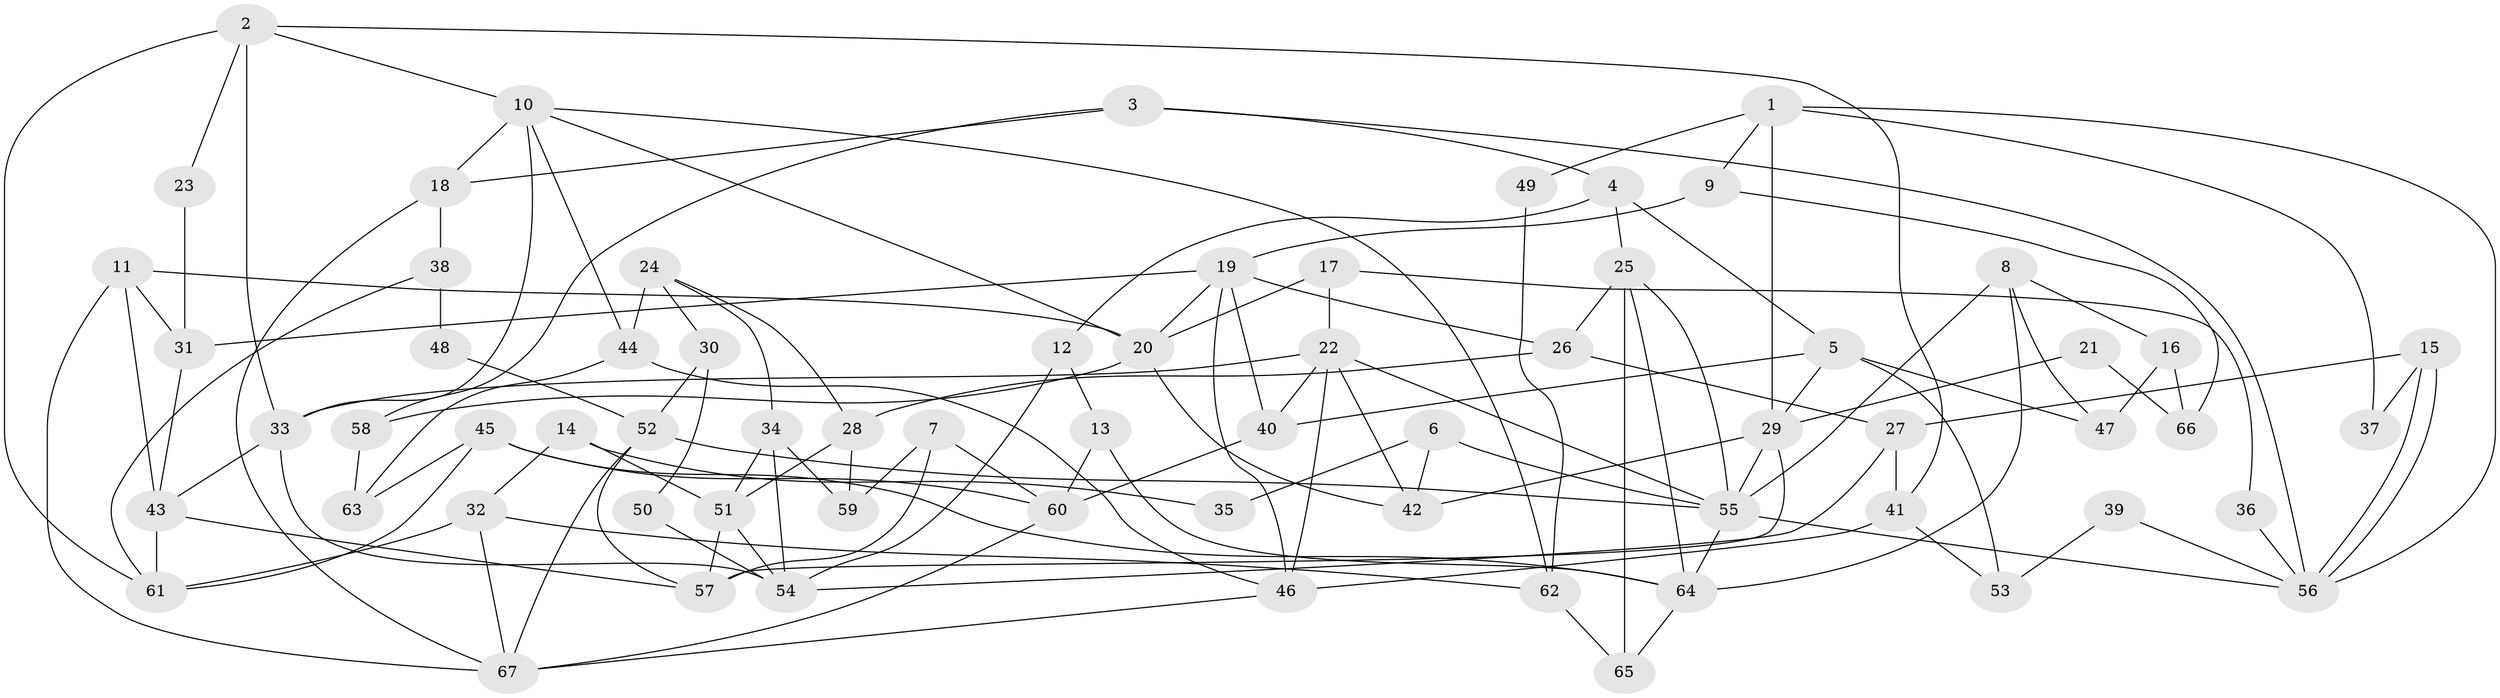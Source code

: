 // coarse degree distribution, {9: 0.07317073170731707, 5: 0.07317073170731707, 8: 0.12195121951219512, 7: 0.12195121951219512, 6: 0.04878048780487805, 3: 0.2682926829268293, 4: 0.1951219512195122, 2: 0.07317073170731707, 10: 0.024390243902439025}
// Generated by graph-tools (version 1.1) at 2025/23/03/03/25 07:23:59]
// undirected, 67 vertices, 134 edges
graph export_dot {
graph [start="1"]
  node [color=gray90,style=filled];
  1;
  2;
  3;
  4;
  5;
  6;
  7;
  8;
  9;
  10;
  11;
  12;
  13;
  14;
  15;
  16;
  17;
  18;
  19;
  20;
  21;
  22;
  23;
  24;
  25;
  26;
  27;
  28;
  29;
  30;
  31;
  32;
  33;
  34;
  35;
  36;
  37;
  38;
  39;
  40;
  41;
  42;
  43;
  44;
  45;
  46;
  47;
  48;
  49;
  50;
  51;
  52;
  53;
  54;
  55;
  56;
  57;
  58;
  59;
  60;
  61;
  62;
  63;
  64;
  65;
  66;
  67;
  1 -- 29;
  1 -- 56;
  1 -- 9;
  1 -- 37;
  1 -- 49;
  2 -- 10;
  2 -- 41;
  2 -- 23;
  2 -- 33;
  2 -- 61;
  3 -- 56;
  3 -- 18;
  3 -- 4;
  3 -- 58;
  4 -- 25;
  4 -- 5;
  4 -- 12;
  5 -- 29;
  5 -- 40;
  5 -- 47;
  5 -- 53;
  6 -- 42;
  6 -- 55;
  6 -- 35;
  7 -- 60;
  7 -- 57;
  7 -- 59;
  8 -- 55;
  8 -- 64;
  8 -- 16;
  8 -- 47;
  9 -- 19;
  9 -- 66;
  10 -- 33;
  10 -- 44;
  10 -- 18;
  10 -- 20;
  10 -- 62;
  11 -- 20;
  11 -- 67;
  11 -- 31;
  11 -- 43;
  12 -- 13;
  12 -- 54;
  13 -- 60;
  13 -- 64;
  14 -- 51;
  14 -- 32;
  14 -- 35;
  15 -- 56;
  15 -- 56;
  15 -- 27;
  15 -- 37;
  16 -- 47;
  16 -- 66;
  17 -- 22;
  17 -- 20;
  17 -- 36;
  18 -- 67;
  18 -- 38;
  19 -- 31;
  19 -- 20;
  19 -- 26;
  19 -- 40;
  19 -- 46;
  20 -- 58;
  20 -- 42;
  21 -- 29;
  21 -- 66;
  22 -- 40;
  22 -- 55;
  22 -- 33;
  22 -- 42;
  22 -- 46;
  23 -- 31;
  24 -- 28;
  24 -- 34;
  24 -- 30;
  24 -- 44;
  25 -- 65;
  25 -- 55;
  25 -- 26;
  25 -- 64;
  26 -- 27;
  26 -- 28;
  27 -- 54;
  27 -- 41;
  28 -- 59;
  28 -- 51;
  29 -- 42;
  29 -- 57;
  29 -- 55;
  30 -- 52;
  30 -- 50;
  31 -- 43;
  32 -- 67;
  32 -- 61;
  32 -- 62;
  33 -- 43;
  33 -- 54;
  34 -- 54;
  34 -- 51;
  34 -- 59;
  36 -- 56;
  38 -- 61;
  38 -- 48;
  39 -- 53;
  39 -- 56;
  40 -- 60;
  41 -- 46;
  41 -- 53;
  43 -- 57;
  43 -- 61;
  44 -- 46;
  44 -- 63;
  45 -- 61;
  45 -- 64;
  45 -- 60;
  45 -- 63;
  46 -- 67;
  48 -- 52;
  49 -- 62;
  50 -- 54;
  51 -- 54;
  51 -- 57;
  52 -- 67;
  52 -- 57;
  52 -- 55;
  55 -- 56;
  55 -- 64;
  58 -- 63;
  60 -- 67;
  62 -- 65;
  64 -- 65;
}
